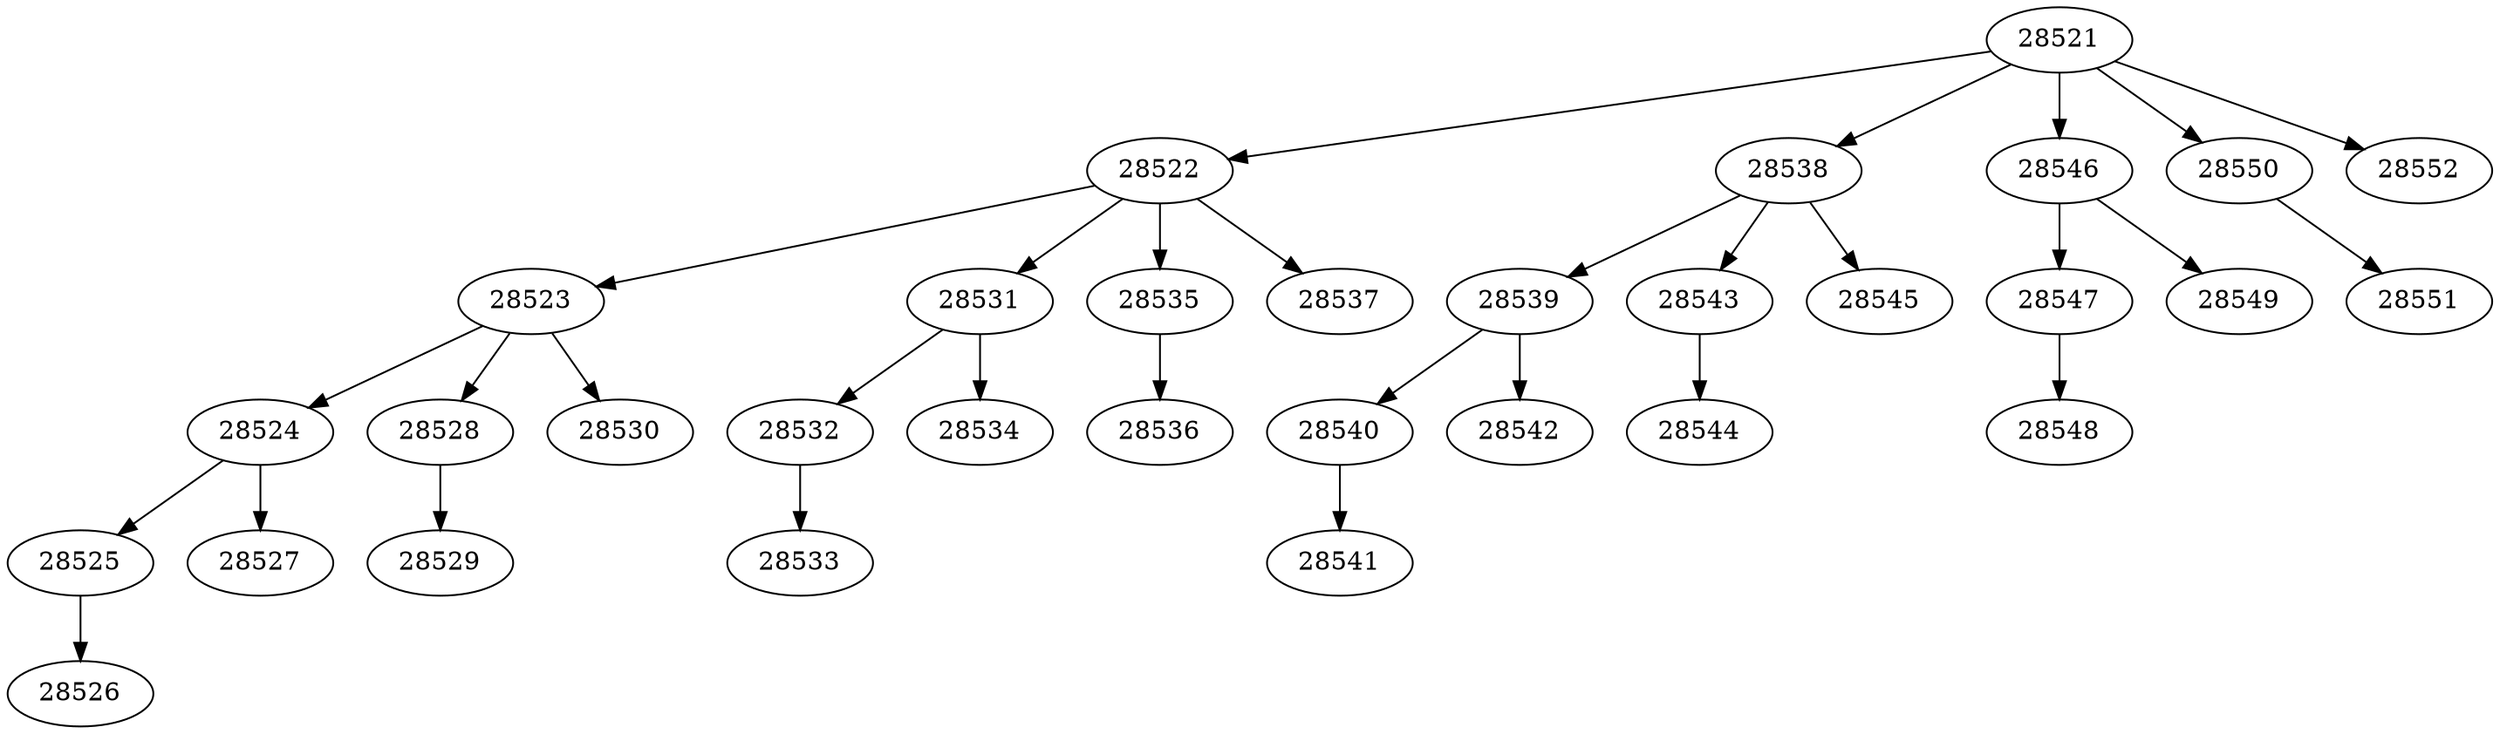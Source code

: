digraph G{
28521->28522 
28522->28523 
28523->28524 
28524->28525 
28525->28526 
28524->28527 
28523->28528 
28528->28529 
28523->28530 
28522->28531 
28531->28532 
28532->28533 
28531->28534 
28522->28535 
28535->28536 
28522->28537 
28521->28538 
28538->28539 
28539->28540 
28540->28541 
28539->28542 
28538->28543 
28543->28544 
28538->28545 
28521->28546 
28546->28547 
28547->28548 
28546->28549 
28521->28550 
28550->28551 
28521->28552 
}
